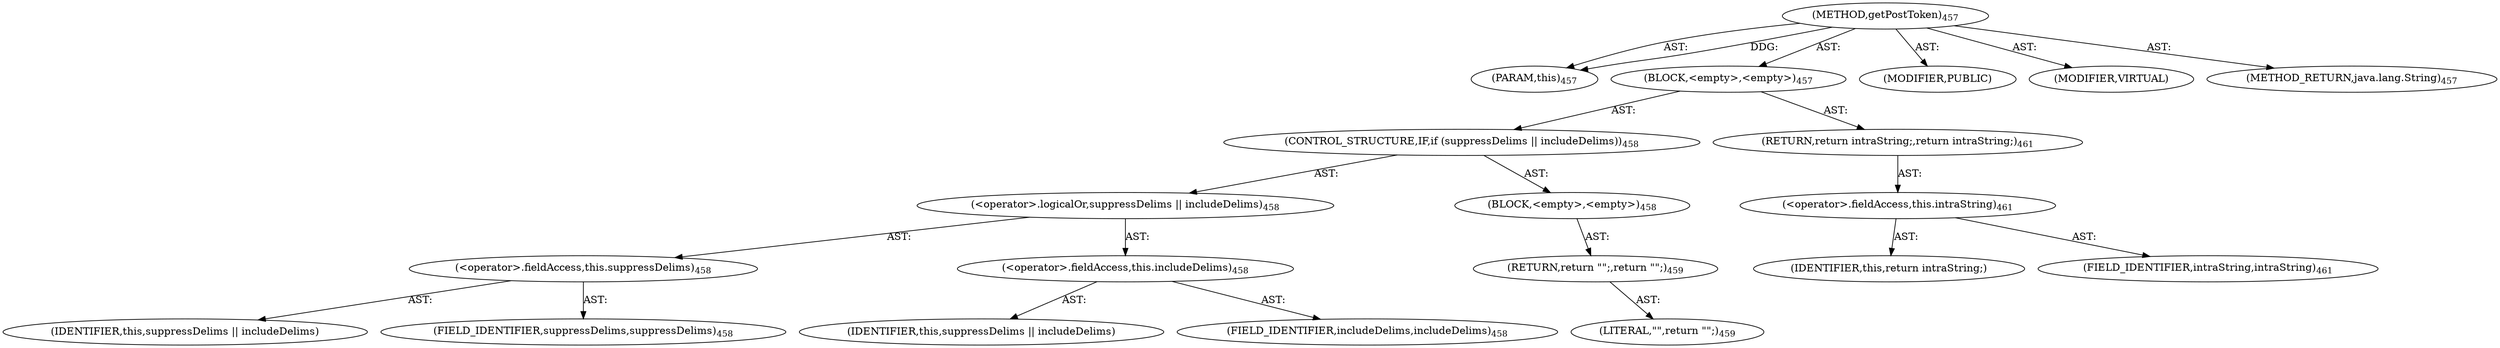 digraph "getPostToken" {  
"111669149722" [label = <(METHOD,getPostToken)<SUB>457</SUB>> ]
"115964117062" [label = <(PARAM,this)<SUB>457</SUB>> ]
"25769803828" [label = <(BLOCK,&lt;empty&gt;,&lt;empty&gt;)<SUB>457</SUB>> ]
"47244640284" [label = <(CONTROL_STRUCTURE,IF,if (suppressDelims || includeDelims))<SUB>458</SUB>> ]
"30064771272" [label = <(&lt;operator&gt;.logicalOr,suppressDelims || includeDelims)<SUB>458</SUB>> ]
"30064771273" [label = <(&lt;operator&gt;.fieldAccess,this.suppressDelims)<SUB>458</SUB>> ]
"68719476911" [label = <(IDENTIFIER,this,suppressDelims || includeDelims)> ]
"55834574919" [label = <(FIELD_IDENTIFIER,suppressDelims,suppressDelims)<SUB>458</SUB>> ]
"30064771274" [label = <(&lt;operator&gt;.fieldAccess,this.includeDelims)<SUB>458</SUB>> ]
"68719476912" [label = <(IDENTIFIER,this,suppressDelims || includeDelims)> ]
"55834574920" [label = <(FIELD_IDENTIFIER,includeDelims,includeDelims)<SUB>458</SUB>> ]
"25769803829" [label = <(BLOCK,&lt;empty&gt;,&lt;empty&gt;)<SUB>458</SUB>> ]
"146028888071" [label = <(RETURN,return &quot;&quot;;,return &quot;&quot;;)<SUB>459</SUB>> ]
"90194313248" [label = <(LITERAL,&quot;&quot;,return &quot;&quot;;)<SUB>459</SUB>> ]
"146028888072" [label = <(RETURN,return intraString;,return intraString;)<SUB>461</SUB>> ]
"30064771275" [label = <(&lt;operator&gt;.fieldAccess,this.intraString)<SUB>461</SUB>> ]
"68719476913" [label = <(IDENTIFIER,this,return intraString;)> ]
"55834574921" [label = <(FIELD_IDENTIFIER,intraString,intraString)<SUB>461</SUB>> ]
"133143986243" [label = <(MODIFIER,PUBLIC)> ]
"133143986244" [label = <(MODIFIER,VIRTUAL)> ]
"128849018906" [label = <(METHOD_RETURN,java.lang.String)<SUB>457</SUB>> ]
  "111669149722" -> "115964117062"  [ label = "AST: "] 
  "111669149722" -> "25769803828"  [ label = "AST: "] 
  "111669149722" -> "133143986243"  [ label = "AST: "] 
  "111669149722" -> "133143986244"  [ label = "AST: "] 
  "111669149722" -> "128849018906"  [ label = "AST: "] 
  "25769803828" -> "47244640284"  [ label = "AST: "] 
  "25769803828" -> "146028888072"  [ label = "AST: "] 
  "47244640284" -> "30064771272"  [ label = "AST: "] 
  "47244640284" -> "25769803829"  [ label = "AST: "] 
  "30064771272" -> "30064771273"  [ label = "AST: "] 
  "30064771272" -> "30064771274"  [ label = "AST: "] 
  "30064771273" -> "68719476911"  [ label = "AST: "] 
  "30064771273" -> "55834574919"  [ label = "AST: "] 
  "30064771274" -> "68719476912"  [ label = "AST: "] 
  "30064771274" -> "55834574920"  [ label = "AST: "] 
  "25769803829" -> "146028888071"  [ label = "AST: "] 
  "146028888071" -> "90194313248"  [ label = "AST: "] 
  "146028888072" -> "30064771275"  [ label = "AST: "] 
  "30064771275" -> "68719476913"  [ label = "AST: "] 
  "30064771275" -> "55834574921"  [ label = "AST: "] 
  "111669149722" -> "115964117062"  [ label = "DDG: "] 
}
